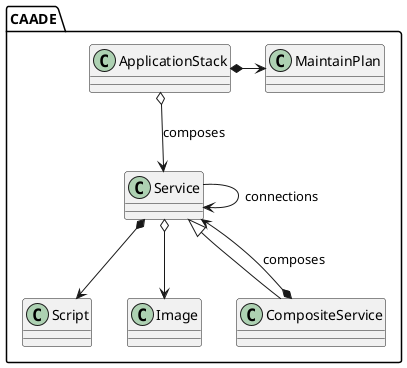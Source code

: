 @startuml

package CAADE {
    class MaintainPlan {

    }

    class Service {
    }

    Service *--> Script

    class Script {
    }


    class ApplicationStack {
    }

    class Image {
    }

    class CompositeService {

    }

    Service <|-- CompositeService
    CompositeService *--> Service : composes
    ApplicationStack *-> MaintainPlan
    Service o--> Image
    ApplicationStack o--> Service : composes
    Service --> Service : connections

}

@enduml
